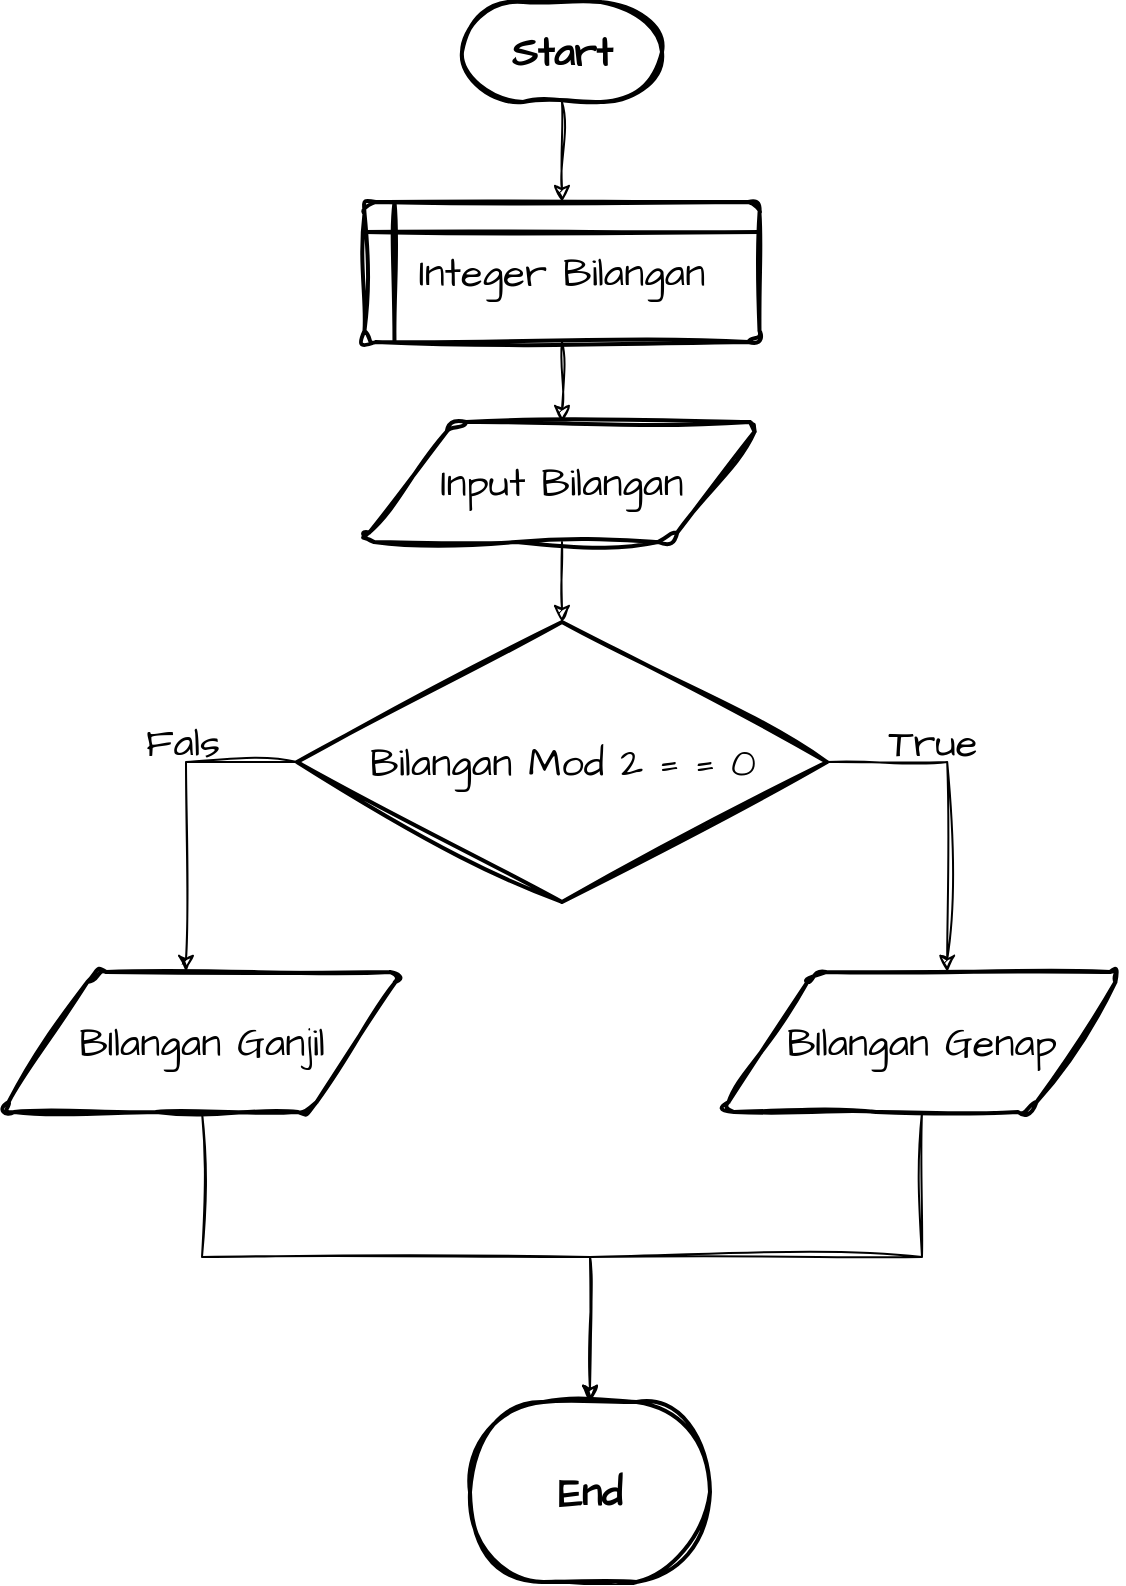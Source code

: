 <mxfile version="22.0.4" type="github">
  <diagram id="C5RBs43oDa-KdzZeNtuy" name="Page-1">
    <mxGraphModel dx="1178" dy="640" grid="1" gridSize="10" guides="1" tooltips="1" connect="1" arrows="1" fold="1" page="1" pageScale="1" pageWidth="827" pageHeight="1169" math="0" shadow="0">
      <root>
        <mxCell id="WIyWlLk6GJQsqaUBKTNV-0" />
        <mxCell id="WIyWlLk6GJQsqaUBKTNV-1" parent="WIyWlLk6GJQsqaUBKTNV-0" />
        <mxCell id="lAFOasuuqaMq9MvrE3_x-0" value="Input Bilangan" style="shape=parallelogram;html=1;strokeWidth=2;perimeter=parallelogramPerimeter;whiteSpace=wrap;rounded=1;arcSize=12;size=0.23;sketch=1;hachureGap=4;jiggle=2;curveFitting=1;fontFamily=Architects Daughter;fontSource=https%3A%2F%2Ffonts.googleapis.com%2Fcss%3Ffamily%3DArchitects%2BDaughter;fontSize=20;" vertex="1" parent="WIyWlLk6GJQsqaUBKTNV-1">
          <mxGeometry x="300" y="240" width="200" height="60" as="geometry" />
        </mxCell>
        <mxCell id="lAFOasuuqaMq9MvrE3_x-13" style="edgeStyle=orthogonalEdgeStyle;rounded=0;sketch=1;hachureGap=4;jiggle=2;curveFitting=1;orthogonalLoop=1;jettySize=auto;html=1;exitX=0.5;exitY=1;exitDx=0;exitDy=0;exitPerimeter=0;entryX=0.5;entryY=0;entryDx=0;entryDy=0;fontFamily=Architects Daughter;fontSource=https%3A%2F%2Ffonts.googleapis.com%2Fcss%3Ffamily%3DArchitects%2BDaughter;fontSize=16;" edge="1" parent="WIyWlLk6GJQsqaUBKTNV-1" source="lAFOasuuqaMq9MvrE3_x-1" target="lAFOasuuqaMq9MvrE3_x-2">
          <mxGeometry relative="1" as="geometry" />
        </mxCell>
        <mxCell id="lAFOasuuqaMq9MvrE3_x-1" value="Start" style="strokeWidth=2;html=1;shape=mxgraph.flowchart.terminator;whiteSpace=wrap;sketch=1;hachureGap=4;jiggle=2;curveFitting=1;fontFamily=Architects Daughter;fontSource=https%3A%2F%2Ffonts.googleapis.com%2Fcss%3Ffamily%3DArchitects%2BDaughter;fontSize=20;fontStyle=1" vertex="1" parent="WIyWlLk6GJQsqaUBKTNV-1">
          <mxGeometry x="350" y="30" width="100" height="50" as="geometry" />
        </mxCell>
        <mxCell id="lAFOasuuqaMq9MvrE3_x-12" style="edgeStyle=orthogonalEdgeStyle;rounded=0;sketch=1;hachureGap=4;jiggle=2;curveFitting=1;orthogonalLoop=1;jettySize=auto;html=1;exitX=0.5;exitY=1;exitDx=0;exitDy=0;entryX=0.5;entryY=0;entryDx=0;entryDy=0;fontFamily=Architects Daughter;fontSource=https%3A%2F%2Ffonts.googleapis.com%2Fcss%3Ffamily%3DArchitects%2BDaughter;fontSize=16;" edge="1" parent="WIyWlLk6GJQsqaUBKTNV-1" source="lAFOasuuqaMq9MvrE3_x-2" target="lAFOasuuqaMq9MvrE3_x-0">
          <mxGeometry relative="1" as="geometry" />
        </mxCell>
        <mxCell id="lAFOasuuqaMq9MvrE3_x-2" value="Integer Bilangan" style="shape=internalStorage;whiteSpace=wrap;html=1;dx=15;dy=15;rounded=1;arcSize=8;strokeWidth=2;sketch=1;hachureGap=4;jiggle=2;curveFitting=1;fontFamily=Architects Daughter;fontSource=https%3A%2F%2Ffonts.googleapis.com%2Fcss%3Ffamily%3DArchitects%2BDaughter;fontSize=20;" vertex="1" parent="WIyWlLk6GJQsqaUBKTNV-1">
          <mxGeometry x="301.25" y="130" width="197.5" height="70" as="geometry" />
        </mxCell>
        <mxCell id="lAFOasuuqaMq9MvrE3_x-3" value="Bilangan Mod 2 = = 0" style="strokeWidth=2;html=1;shape=mxgraph.flowchart.decision;whiteSpace=wrap;sketch=1;hachureGap=4;jiggle=2;curveFitting=1;fontFamily=Architects Daughter;fontSource=https%3A%2F%2Ffonts.googleapis.com%2Fcss%3Ffamily%3DArchitects%2BDaughter;fontSize=20;" vertex="1" parent="WIyWlLk6GJQsqaUBKTNV-1">
          <mxGeometry x="267.5" y="340" width="265" height="140" as="geometry" />
        </mxCell>
        <mxCell id="lAFOasuuqaMq9MvrE3_x-8" style="edgeStyle=orthogonalEdgeStyle;rounded=0;sketch=1;hachureGap=4;jiggle=2;curveFitting=1;orthogonalLoop=1;jettySize=auto;html=1;exitX=0.5;exitY=1;exitDx=0;exitDy=0;fontFamily=Architects Daughter;fontSource=https%3A%2F%2Ffonts.googleapis.com%2Fcss%3Ffamily%3DArchitects%2BDaughter;fontSize=16;" edge="1" parent="WIyWlLk6GJQsqaUBKTNV-1" source="lAFOasuuqaMq9MvrE3_x-4" target="lAFOasuuqaMq9MvrE3_x-6">
          <mxGeometry relative="1" as="geometry" />
        </mxCell>
        <mxCell id="lAFOasuuqaMq9MvrE3_x-4" value="BIlangan Ganjil" style="shape=parallelogram;html=1;strokeWidth=2;perimeter=parallelogramPerimeter;whiteSpace=wrap;rounded=1;arcSize=12;size=0.23;sketch=1;hachureGap=4;jiggle=2;curveFitting=1;fontFamily=Architects Daughter;fontSource=https%3A%2F%2Ffonts.googleapis.com%2Fcss%3Ffamily%3DArchitects%2BDaughter;fontSize=20;" vertex="1" parent="WIyWlLk6GJQsqaUBKTNV-1">
          <mxGeometry x="120" y="515" width="200" height="70" as="geometry" />
        </mxCell>
        <mxCell id="lAFOasuuqaMq9MvrE3_x-7" style="edgeStyle=orthogonalEdgeStyle;rounded=0;sketch=1;hachureGap=4;jiggle=2;curveFitting=1;orthogonalLoop=1;jettySize=auto;html=1;exitX=0.5;exitY=1;exitDx=0;exitDy=0;fontFamily=Architects Daughter;fontSource=https%3A%2F%2Ffonts.googleapis.com%2Fcss%3Ffamily%3DArchitects%2BDaughter;fontSize=16;" edge="1" parent="WIyWlLk6GJQsqaUBKTNV-1" source="lAFOasuuqaMq9MvrE3_x-5" target="lAFOasuuqaMq9MvrE3_x-6">
          <mxGeometry relative="1" as="geometry" />
        </mxCell>
        <mxCell id="lAFOasuuqaMq9MvrE3_x-5" value="BIlangan Genap" style="shape=parallelogram;html=1;strokeWidth=2;perimeter=parallelogramPerimeter;whiteSpace=wrap;rounded=1;arcSize=12;size=0.23;sketch=1;hachureGap=4;jiggle=2;curveFitting=1;fontFamily=Architects Daughter;fontSource=https%3A%2F%2Ffonts.googleapis.com%2Fcss%3Ffamily%3DArchitects%2BDaughter;fontSize=20;" vertex="1" parent="WIyWlLk6GJQsqaUBKTNV-1">
          <mxGeometry x="480" y="515" width="200" height="70" as="geometry" />
        </mxCell>
        <mxCell id="lAFOasuuqaMq9MvrE3_x-6" value="End" style="strokeWidth=2;html=1;shape=mxgraph.flowchart.terminator;whiteSpace=wrap;sketch=1;hachureGap=4;jiggle=2;curveFitting=1;fontFamily=Architects Daughter;fontSource=https%3A%2F%2Ffonts.googleapis.com%2Fcss%3Ffamily%3DArchitects%2BDaughter;fontSize=20;fontStyle=1" vertex="1" parent="WIyWlLk6GJQsqaUBKTNV-1">
          <mxGeometry x="354" y="730" width="120" height="90" as="geometry" />
        </mxCell>
        <mxCell id="lAFOasuuqaMq9MvrE3_x-9" style="edgeStyle=orthogonalEdgeStyle;rounded=0;sketch=1;hachureGap=4;jiggle=2;curveFitting=1;orthogonalLoop=1;jettySize=auto;html=1;exitX=1;exitY=0.5;exitDx=0;exitDy=0;exitPerimeter=0;entryX=0.563;entryY=0;entryDx=0;entryDy=0;entryPerimeter=0;fontFamily=Architects Daughter;fontSource=https%3A%2F%2Ffonts.googleapis.com%2Fcss%3Ffamily%3DArchitects%2BDaughter;fontSize=16;" edge="1" parent="WIyWlLk6GJQsqaUBKTNV-1" source="lAFOasuuqaMq9MvrE3_x-3" target="lAFOasuuqaMq9MvrE3_x-5">
          <mxGeometry relative="1" as="geometry" />
        </mxCell>
        <mxCell id="lAFOasuuqaMq9MvrE3_x-10" style="edgeStyle=orthogonalEdgeStyle;rounded=0;sketch=1;hachureGap=4;jiggle=2;curveFitting=1;orthogonalLoop=1;jettySize=auto;html=1;exitX=0;exitY=0.5;exitDx=0;exitDy=0;exitPerimeter=0;entryX=0.46;entryY=0;entryDx=0;entryDy=0;entryPerimeter=0;fontFamily=Architects Daughter;fontSource=https%3A%2F%2Ffonts.googleapis.com%2Fcss%3Ffamily%3DArchitects%2BDaughter;fontSize=16;" edge="1" parent="WIyWlLk6GJQsqaUBKTNV-1" source="lAFOasuuqaMq9MvrE3_x-3" target="lAFOasuuqaMq9MvrE3_x-4">
          <mxGeometry relative="1" as="geometry" />
        </mxCell>
        <mxCell id="lAFOasuuqaMq9MvrE3_x-11" style="edgeStyle=orthogonalEdgeStyle;rounded=0;sketch=1;hachureGap=4;jiggle=2;curveFitting=1;orthogonalLoop=1;jettySize=auto;html=1;exitX=0.5;exitY=1;exitDx=0;exitDy=0;entryX=0.5;entryY=0;entryDx=0;entryDy=0;entryPerimeter=0;fontFamily=Architects Daughter;fontSource=https%3A%2F%2Ffonts.googleapis.com%2Fcss%3Ffamily%3DArchitects%2BDaughter;fontSize=16;" edge="1" parent="WIyWlLk6GJQsqaUBKTNV-1" source="lAFOasuuqaMq9MvrE3_x-0" target="lAFOasuuqaMq9MvrE3_x-3">
          <mxGeometry relative="1" as="geometry" />
        </mxCell>
        <mxCell id="lAFOasuuqaMq9MvrE3_x-15" value="True" style="text;html=1;align=center;verticalAlign=middle;resizable=0;points=[];autosize=1;strokeColor=none;fillColor=none;fontSize=20;fontFamily=Architects Daughter;" vertex="1" parent="WIyWlLk6GJQsqaUBKTNV-1">
          <mxGeometry x="550" y="380" width="70" height="40" as="geometry" />
        </mxCell>
        <mxCell id="lAFOasuuqaMq9MvrE3_x-16" value="Fals" style="text;html=1;align=center;verticalAlign=middle;resizable=0;points=[];autosize=1;strokeColor=none;fillColor=none;fontSize=20;fontFamily=Architects Daughter;" vertex="1" parent="WIyWlLk6GJQsqaUBKTNV-1">
          <mxGeometry x="180" y="380" width="60" height="40" as="geometry" />
        </mxCell>
      </root>
    </mxGraphModel>
  </diagram>
</mxfile>
